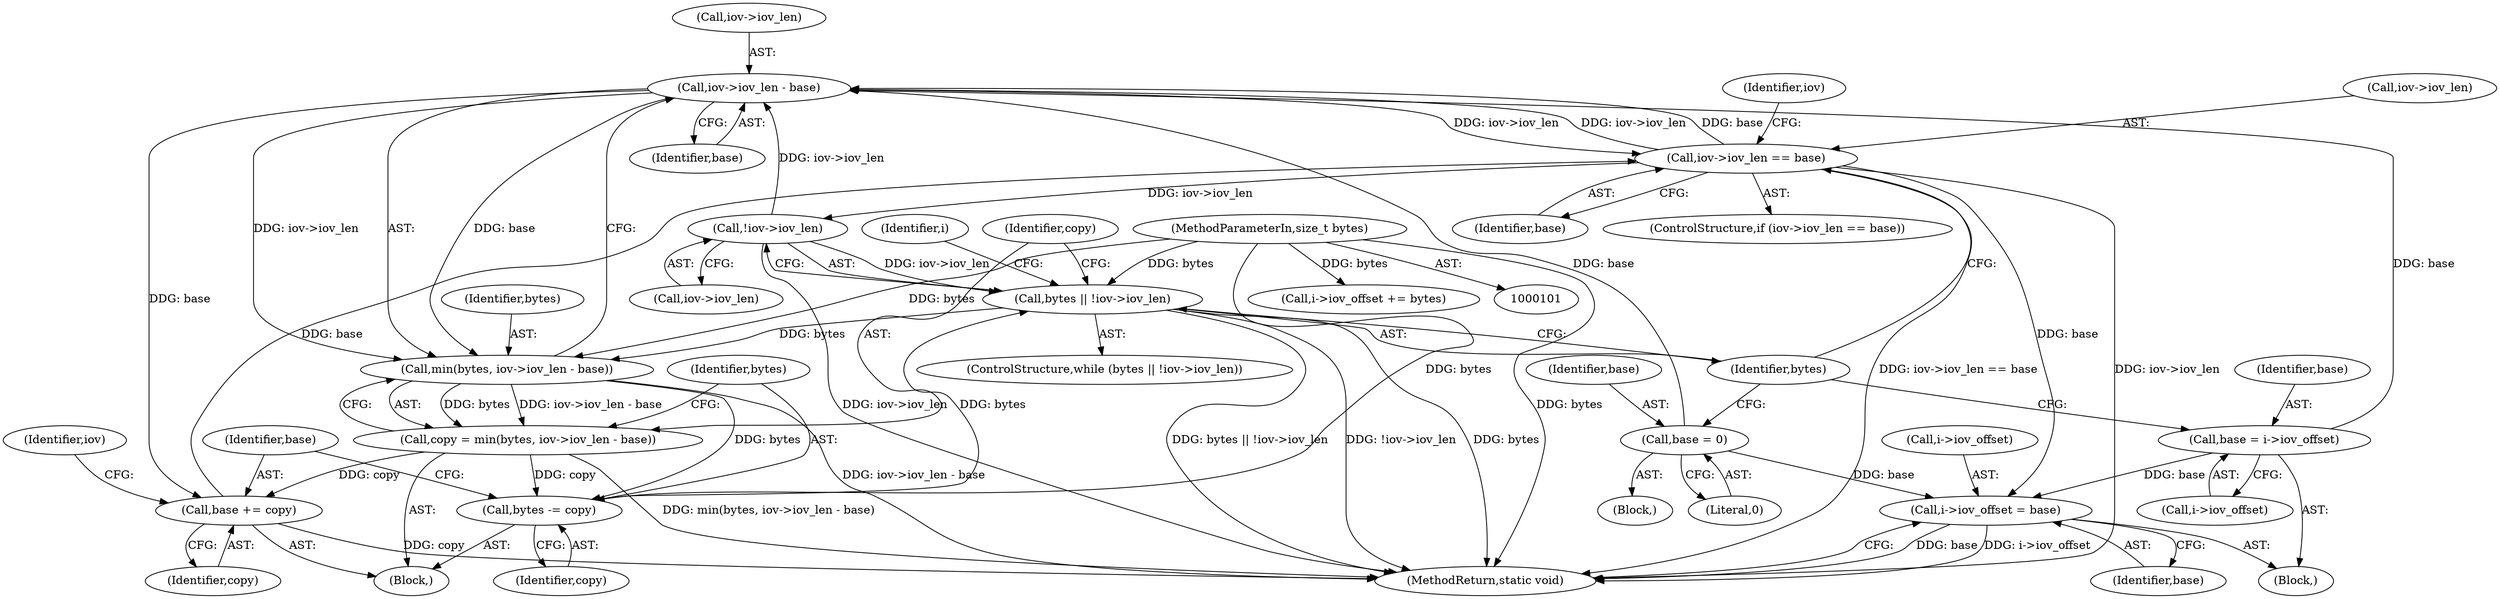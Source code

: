 digraph "0_linux_124d3b7041f9a0ca7c43a6293e1cae4576c32fd5@pointer" {
"1000145" [label="(Call,iov->iov_len - base)"];
"1000157" [label="(Call,iov->iov_len == base)"];
"1000145" [label="(Call,iov->iov_len - base)"];
"1000135" [label="(Call,!iov->iov_len)"];
"1000165" [label="(Call,base = 0)"];
"1000127" [label="(Call,base = i->iov_offset)"];
"1000153" [label="(Call,base += copy)"];
"1000141" [label="(Call,copy = min(bytes, iov->iov_len - base))"];
"1000143" [label="(Call,min(bytes, iov->iov_len - base))"];
"1000133" [label="(Call,bytes || !iov->iov_len)"];
"1000150" [label="(Call,bytes -= copy)"];
"1000103" [label="(MethodParameterIn,size_t bytes)"];
"1000173" [label="(Call,i->iov_offset = base)"];
"1000154" [label="(Identifier,base)"];
"1000128" [label="(Identifier,base)"];
"1000135" [label="(Call,!iov->iov_len)"];
"1000142" [label="(Identifier,copy)"];
"1000119" [label="(Block,)"];
"1000149" [label="(Identifier,base)"];
"1000155" [label="(Identifier,copy)"];
"1000139" [label="(Block,)"];
"1000113" [label="(Call,i->iov_offset += bytes)"];
"1000174" [label="(Call,i->iov_offset)"];
"1000170" [label="(Identifier,i)"];
"1000166" [label="(Identifier,base)"];
"1000152" [label="(Identifier,copy)"];
"1000159" [label="(Identifier,iov)"];
"1000162" [label="(Block,)"];
"1000145" [label="(Call,iov->iov_len - base)"];
"1000178" [label="(MethodReturn,static void)"];
"1000161" [label="(Identifier,base)"];
"1000151" [label="(Identifier,bytes)"];
"1000177" [label="(Identifier,base)"];
"1000153" [label="(Call,base += copy)"];
"1000144" [label="(Identifier,bytes)"];
"1000143" [label="(Call,min(bytes, iov->iov_len - base))"];
"1000150" [label="(Call,bytes -= copy)"];
"1000164" [label="(Identifier,iov)"];
"1000173" [label="(Call,i->iov_offset = base)"];
"1000127" [label="(Call,base = i->iov_offset)"];
"1000132" [label="(ControlStructure,while (bytes || !iov->iov_len))"];
"1000165" [label="(Call,base = 0)"];
"1000146" [label="(Call,iov->iov_len)"];
"1000141" [label="(Call,copy = min(bytes, iov->iov_len - base))"];
"1000156" [label="(ControlStructure,if (iov->iov_len == base))"];
"1000158" [label="(Call,iov->iov_len)"];
"1000133" [label="(Call,bytes || !iov->iov_len)"];
"1000103" [label="(MethodParameterIn,size_t bytes)"];
"1000136" [label="(Call,iov->iov_len)"];
"1000129" [label="(Call,i->iov_offset)"];
"1000167" [label="(Literal,0)"];
"1000157" [label="(Call,iov->iov_len == base)"];
"1000134" [label="(Identifier,bytes)"];
"1000145" -> "1000143"  [label="AST: "];
"1000145" -> "1000149"  [label="CFG: "];
"1000146" -> "1000145"  [label="AST: "];
"1000149" -> "1000145"  [label="AST: "];
"1000143" -> "1000145"  [label="CFG: "];
"1000145" -> "1000143"  [label="DDG: iov->iov_len"];
"1000145" -> "1000143"  [label="DDG: base"];
"1000157" -> "1000145"  [label="DDG: iov->iov_len"];
"1000157" -> "1000145"  [label="DDG: base"];
"1000135" -> "1000145"  [label="DDG: iov->iov_len"];
"1000165" -> "1000145"  [label="DDG: base"];
"1000127" -> "1000145"  [label="DDG: base"];
"1000145" -> "1000153"  [label="DDG: base"];
"1000145" -> "1000157"  [label="DDG: iov->iov_len"];
"1000157" -> "1000156"  [label="AST: "];
"1000157" -> "1000161"  [label="CFG: "];
"1000158" -> "1000157"  [label="AST: "];
"1000161" -> "1000157"  [label="AST: "];
"1000134" -> "1000157"  [label="CFG: "];
"1000164" -> "1000157"  [label="CFG: "];
"1000157" -> "1000178"  [label="DDG: iov->iov_len == base"];
"1000157" -> "1000178"  [label="DDG: iov->iov_len"];
"1000157" -> "1000135"  [label="DDG: iov->iov_len"];
"1000153" -> "1000157"  [label="DDG: base"];
"1000157" -> "1000173"  [label="DDG: base"];
"1000135" -> "1000133"  [label="AST: "];
"1000135" -> "1000136"  [label="CFG: "];
"1000136" -> "1000135"  [label="AST: "];
"1000133" -> "1000135"  [label="CFG: "];
"1000135" -> "1000178"  [label="DDG: iov->iov_len"];
"1000135" -> "1000133"  [label="DDG: iov->iov_len"];
"1000165" -> "1000162"  [label="AST: "];
"1000165" -> "1000167"  [label="CFG: "];
"1000166" -> "1000165"  [label="AST: "];
"1000167" -> "1000165"  [label="AST: "];
"1000134" -> "1000165"  [label="CFG: "];
"1000165" -> "1000173"  [label="DDG: base"];
"1000127" -> "1000119"  [label="AST: "];
"1000127" -> "1000129"  [label="CFG: "];
"1000128" -> "1000127"  [label="AST: "];
"1000129" -> "1000127"  [label="AST: "];
"1000134" -> "1000127"  [label="CFG: "];
"1000127" -> "1000173"  [label="DDG: base"];
"1000153" -> "1000139"  [label="AST: "];
"1000153" -> "1000155"  [label="CFG: "];
"1000154" -> "1000153"  [label="AST: "];
"1000155" -> "1000153"  [label="AST: "];
"1000159" -> "1000153"  [label="CFG: "];
"1000153" -> "1000178"  [label="DDG: copy"];
"1000141" -> "1000153"  [label="DDG: copy"];
"1000141" -> "1000139"  [label="AST: "];
"1000141" -> "1000143"  [label="CFG: "];
"1000142" -> "1000141"  [label="AST: "];
"1000143" -> "1000141"  [label="AST: "];
"1000151" -> "1000141"  [label="CFG: "];
"1000141" -> "1000178"  [label="DDG: min(bytes, iov->iov_len - base)"];
"1000143" -> "1000141"  [label="DDG: bytes"];
"1000143" -> "1000141"  [label="DDG: iov->iov_len - base"];
"1000141" -> "1000150"  [label="DDG: copy"];
"1000144" -> "1000143"  [label="AST: "];
"1000143" -> "1000178"  [label="DDG: iov->iov_len - base"];
"1000133" -> "1000143"  [label="DDG: bytes"];
"1000103" -> "1000143"  [label="DDG: bytes"];
"1000143" -> "1000150"  [label="DDG: bytes"];
"1000133" -> "1000132"  [label="AST: "];
"1000133" -> "1000134"  [label="CFG: "];
"1000134" -> "1000133"  [label="AST: "];
"1000142" -> "1000133"  [label="CFG: "];
"1000170" -> "1000133"  [label="CFG: "];
"1000133" -> "1000178"  [label="DDG: bytes"];
"1000133" -> "1000178"  [label="DDG: bytes || !iov->iov_len"];
"1000133" -> "1000178"  [label="DDG: !iov->iov_len"];
"1000150" -> "1000133"  [label="DDG: bytes"];
"1000103" -> "1000133"  [label="DDG: bytes"];
"1000150" -> "1000139"  [label="AST: "];
"1000150" -> "1000152"  [label="CFG: "];
"1000151" -> "1000150"  [label="AST: "];
"1000152" -> "1000150"  [label="AST: "];
"1000154" -> "1000150"  [label="CFG: "];
"1000103" -> "1000150"  [label="DDG: bytes"];
"1000103" -> "1000101"  [label="AST: "];
"1000103" -> "1000178"  [label="DDG: bytes"];
"1000103" -> "1000113"  [label="DDG: bytes"];
"1000173" -> "1000119"  [label="AST: "];
"1000173" -> "1000177"  [label="CFG: "];
"1000174" -> "1000173"  [label="AST: "];
"1000177" -> "1000173"  [label="AST: "];
"1000178" -> "1000173"  [label="CFG: "];
"1000173" -> "1000178"  [label="DDG: base"];
"1000173" -> "1000178"  [label="DDG: i->iov_offset"];
}

